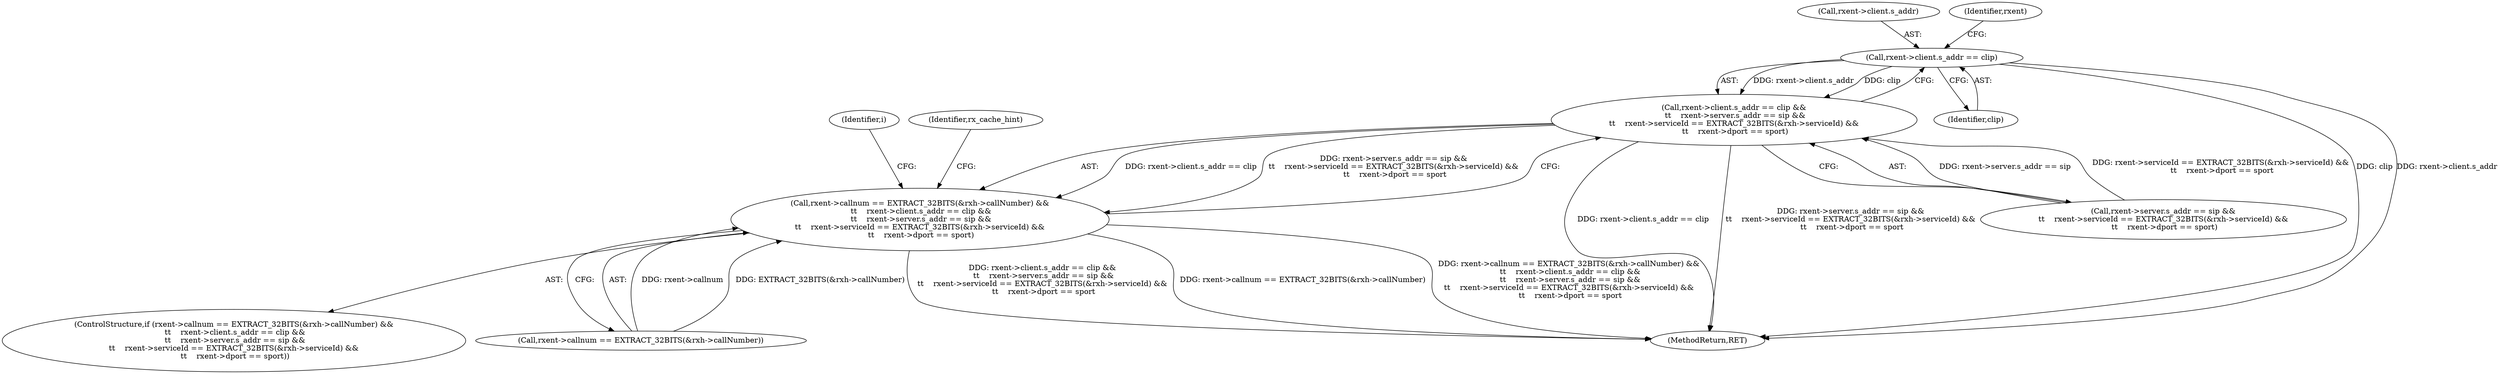 digraph "0_tcpdump_c24922e692a52121e853a84ead6b9337f4c08a94@pointer" {
"1000154" [label="(Call,rxent->client.s_addr == clip)"];
"1000153" [label="(Call,rxent->client.s_addr == clip &&\n \t\t    rxent->server.s_addr == sip &&\n\t\t    rxent->serviceId == EXTRACT_32BITS(&rxh->serviceId) &&\n \t\t    rxent->dport == sport)"];
"1000143" [label="(Call,rxent->callnum == EXTRACT_32BITS(&rxh->callNumber) &&\n \t\t    rxent->client.s_addr == clip &&\n \t\t    rxent->server.s_addr == sip &&\n\t\t    rxent->serviceId == EXTRACT_32BITS(&rxh->serviceId) &&\n \t\t    rxent->dport == sport)"];
"1000142" [label="(ControlStructure,if (rxent->callnum == EXTRACT_32BITS(&rxh->callNumber) &&\n \t\t    rxent->client.s_addr == clip &&\n \t\t    rxent->server.s_addr == sip &&\n\t\t    rxent->serviceId == EXTRACT_32BITS(&rxh->serviceId) &&\n \t\t    rxent->dport == sport))"];
"1000155" [label="(Call,rxent->client.s_addr)"];
"1000143" [label="(Call,rxent->callnum == EXTRACT_32BITS(&rxh->callNumber) &&\n \t\t    rxent->client.s_addr == clip &&\n \t\t    rxent->server.s_addr == sip &&\n\t\t    rxent->serviceId == EXTRACT_32BITS(&rxh->serviceId) &&\n \t\t    rxent->dport == sport)"];
"1000199" [label="(Identifier,i)"];
"1000160" [label="(Identifier,clip)"];
"1000144" [label="(Call,rxent->callnum == EXTRACT_32BITS(&rxh->callNumber))"];
"1000153" [label="(Call,rxent->client.s_addr == clip &&\n \t\t    rxent->server.s_addr == sip &&\n\t\t    rxent->serviceId == EXTRACT_32BITS(&rxh->serviceId) &&\n \t\t    rxent->dport == sport)"];
"1000165" [label="(Identifier,rxent)"];
"1000154" [label="(Call,rxent->client.s_addr == clip)"];
"1000209" [label="(MethodReturn,RET)"];
"1000161" [label="(Call,rxent->server.s_addr == sip &&\n\t\t    rxent->serviceId == EXTRACT_32BITS(&rxh->serviceId) &&\n \t\t    rxent->dport == sport)"];
"1000186" [label="(Identifier,rx_cache_hint)"];
"1000154" -> "1000153"  [label="AST: "];
"1000154" -> "1000160"  [label="CFG: "];
"1000155" -> "1000154"  [label="AST: "];
"1000160" -> "1000154"  [label="AST: "];
"1000165" -> "1000154"  [label="CFG: "];
"1000153" -> "1000154"  [label="CFG: "];
"1000154" -> "1000209"  [label="DDG: clip"];
"1000154" -> "1000209"  [label="DDG: rxent->client.s_addr"];
"1000154" -> "1000153"  [label="DDG: rxent->client.s_addr"];
"1000154" -> "1000153"  [label="DDG: clip"];
"1000153" -> "1000143"  [label="AST: "];
"1000153" -> "1000161"  [label="CFG: "];
"1000161" -> "1000153"  [label="AST: "];
"1000143" -> "1000153"  [label="CFG: "];
"1000153" -> "1000209"  [label="DDG: rxent->client.s_addr == clip"];
"1000153" -> "1000209"  [label="DDG: rxent->server.s_addr == sip &&\n\t\t    rxent->serviceId == EXTRACT_32BITS(&rxh->serviceId) &&\n \t\t    rxent->dport == sport"];
"1000153" -> "1000143"  [label="DDG: rxent->client.s_addr == clip"];
"1000153" -> "1000143"  [label="DDG: rxent->server.s_addr == sip &&\n\t\t    rxent->serviceId == EXTRACT_32BITS(&rxh->serviceId) &&\n \t\t    rxent->dport == sport"];
"1000161" -> "1000153"  [label="DDG: rxent->server.s_addr == sip"];
"1000161" -> "1000153"  [label="DDG: rxent->serviceId == EXTRACT_32BITS(&rxh->serviceId) &&\n \t\t    rxent->dport == sport"];
"1000143" -> "1000142"  [label="AST: "];
"1000143" -> "1000144"  [label="CFG: "];
"1000144" -> "1000143"  [label="AST: "];
"1000186" -> "1000143"  [label="CFG: "];
"1000199" -> "1000143"  [label="CFG: "];
"1000143" -> "1000209"  [label="DDG: rxent->client.s_addr == clip &&\n \t\t    rxent->server.s_addr == sip &&\n\t\t    rxent->serviceId == EXTRACT_32BITS(&rxh->serviceId) &&\n \t\t    rxent->dport == sport"];
"1000143" -> "1000209"  [label="DDG: rxent->callnum == EXTRACT_32BITS(&rxh->callNumber)"];
"1000143" -> "1000209"  [label="DDG: rxent->callnum == EXTRACT_32BITS(&rxh->callNumber) &&\n \t\t    rxent->client.s_addr == clip &&\n \t\t    rxent->server.s_addr == sip &&\n\t\t    rxent->serviceId == EXTRACT_32BITS(&rxh->serviceId) &&\n \t\t    rxent->dport == sport"];
"1000144" -> "1000143"  [label="DDG: rxent->callnum"];
"1000144" -> "1000143"  [label="DDG: EXTRACT_32BITS(&rxh->callNumber)"];
}
